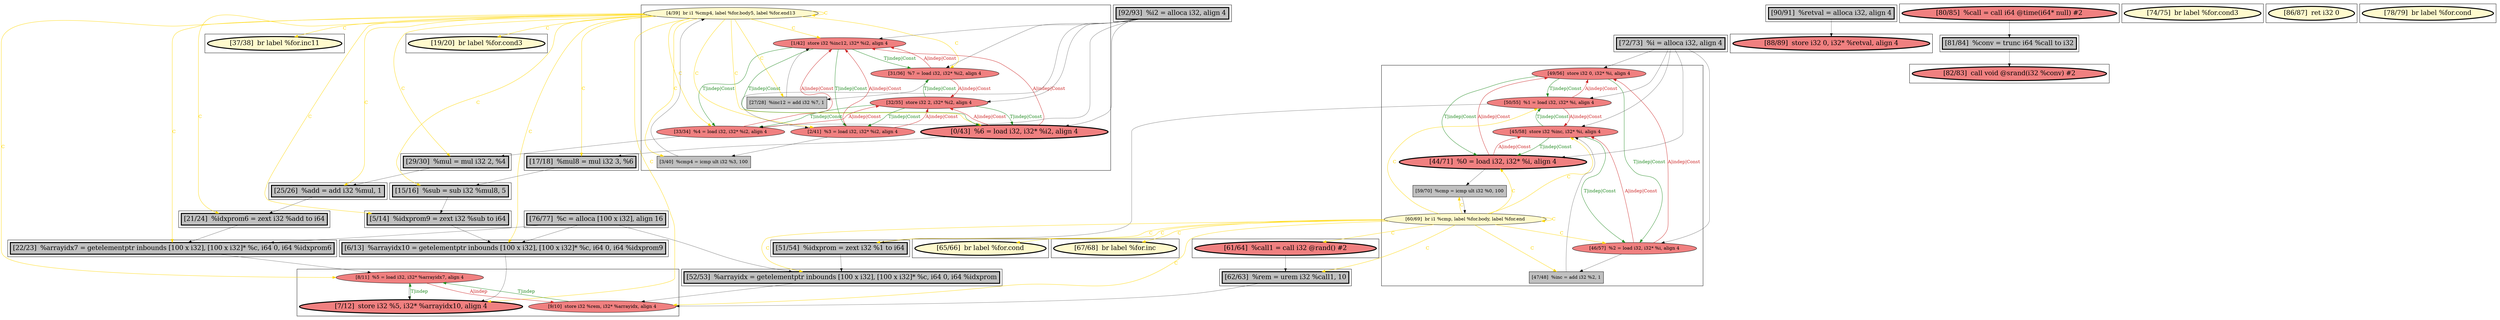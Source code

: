 
digraph G {



node187->node177 [style=solid,color=gold,label="C",penwidth=1.0,fontcolor=gold ]
node187->node182 [style=solid,color=gold,label="C",penwidth=1.0,fontcolor=gold ]
node187->node186 [style=solid,color=gold,label="C",penwidth=1.0,fontcolor=gold ]
node212->node214 [style=solid,color=forestgreen,label="T|indep|Const",penwidth=1.0,fontcolor=forestgreen ]
node214->node212 [style=solid,color=firebrick3,label="A|indep|Const",penwidth=1.0,fontcolor=firebrick3 ]
node211->node212 [style=solid,color=firebrick3,label="A|indep|Const",penwidth=1.0,fontcolor=firebrick3 ]
node183->node182 [style=solid,color=firebrick3,label="A|indep|Const",penwidth=1.0,fontcolor=firebrick3 ]
node182->node183 [style=solid,color=forestgreen,label="T|indep|Const",penwidth=1.0,fontcolor=forestgreen ]
node184->node182 [style=solid,color=firebrick3,label="A|indep|Const",penwidth=1.0,fontcolor=firebrick3 ]
node185->node184 [style=solid,color=forestgreen,label="T|indep|Const",penwidth=1.0,fontcolor=forestgreen ]
node184->node185 [style=solid,color=firebrick3,label="A|indep|Const",penwidth=1.0,fontcolor=firebrick3 ]
node208->node210 [style=solid,color=forestgreen,label="T|indep|Const",penwidth=1.0,fontcolor=forestgreen ]
node186->node182 [style=solid,color=firebrick3,label="A|indep|Const",penwidth=1.0,fontcolor=firebrick3 ]
node207->node211 [style=solid,color=gold,label="C",penwidth=1.0,fontcolor=gold ]
node215->node173 [style=solid,color=black,label="",penwidth=0.5,fontcolor=black ]
node187->node173 [style=solid,color=gold,label="C",penwidth=1.0,fontcolor=gold ]
node172->node173 [style=solid,color=forestgreen,label="T|indep",penwidth=1.0,fontcolor=forestgreen ]
node187->node175 [style=solid,color=gold,label="C",penwidth=1.0,fontcolor=gold ]
node186->node185 [style=solid,color=firebrick3,label="A|indep|Const",penwidth=1.0,fontcolor=firebrick3 ]
node187->node183 [style=solid,color=gold,label="C",penwidth=1.0,fontcolor=gold ]
node207->node207 [style=solid,color=gold,label="C",penwidth=1.0,fontcolor=gold ]
node210->node212 [style=solid,color=firebrick3,label="A|indep|Const",penwidth=1.0,fontcolor=firebrick3 ]
node180->node181 [style=solid,color=black,label="",penwidth=0.5,fontcolor=black ]
node205->node210 [style=solid,color=black,label="",penwidth=0.5,fontcolor=black ]
node207->node216 [style=solid,color=gold,label="C",penwidth=1.0,fontcolor=gold ]
node187->node187 [style=solid,color=gold,label="C",penwidth=1.0,fontcolor=gold ]
node214->node195 [style=solid,color=black,label="",penwidth=0.5,fontcolor=black ]
node207->node193 [style=solid,color=gold,label="C",penwidth=1.0,fontcolor=gold ]
node201->node215 [style=solid,color=black,label="",penwidth=0.5,fontcolor=black ]
node187->node204 [style=solid,color=gold,label="C",penwidth=1.0,fontcolor=gold ]
node207->node214 [style=solid,color=gold,label="C",penwidth=1.0,fontcolor=gold ]
node207->node188 [style=solid,color=gold,label="C",penwidth=1.0,fontcolor=gold ]
node207->node206 [style=solid,color=gold,label="C",penwidth=1.0,fontcolor=gold ]
node173->node172 [style=solid,color=black,label="",penwidth=0.5,fontcolor=black ]
node197->node192 [style=solid,color=black,label="",penwidth=0.5,fontcolor=black ]
node207->node208 [style=solid,color=gold,label="C",penwidth=1.0,fontcolor=gold ]
node187->node215 [style=solid,color=gold,label="C",penwidth=1.0,fontcolor=gold ]
node199->node198 [style=solid,color=black,label="",penwidth=0.5,fontcolor=black ]
node188->node171 [style=solid,color=black,label="",penwidth=0.5,fontcolor=black ]
node207->node217 [style=solid,color=gold,label="C",penwidth=1.0,fontcolor=gold ]
node182->node180 [style=solid,color=forestgreen,label="T|indep|Const",penwidth=1.0,fontcolor=forestgreen ]
node207->node213 [style=solid,color=gold,label="C",penwidth=1.0,fontcolor=gold ]
node212->node211 [style=solid,color=forestgreen,label="T|indep|Const",penwidth=1.0,fontcolor=forestgreen ]
node195->node188 [style=solid,color=black,label="",penwidth=0.5,fontcolor=black ]
node217->node171 [style=solid,color=black,label="",penwidth=0.5,fontcolor=black ]
node187->node172 [style=solid,color=gold,label="C",penwidth=1.0,fontcolor=gold ]
node171->node173 [style=solid,color=forestgreen,label="T|indep",penwidth=1.0,fontcolor=forestgreen ]
node187->node180 [style=solid,color=gold,label="C",penwidth=1.0,fontcolor=gold ]
node187->node197 [style=solid,color=gold,label="C",penwidth=1.0,fontcolor=gold ]
node187->node178 [style=solid,color=gold,label="C",penwidth=1.0,fontcolor=gold ]
node189->node196 [style=solid,color=black,label="",penwidth=0.5,fontcolor=black ]
node179->node182 [style=solid,color=black,label="",penwidth=0.5,fontcolor=black ]
node187->node179 [style=solid,color=gold,label="C",penwidth=1.0,fontcolor=gold ]
node185->node186 [style=solid,color=forestgreen,label="T|indep|Const",penwidth=1.0,fontcolor=forestgreen ]
node212->node210 [style=solid,color=forestgreen,label="T|indep|Const",penwidth=1.0,fontcolor=forestgreen ]
node182->node184 [style=solid,color=forestgreen,label="T|indep|Const",penwidth=1.0,fontcolor=forestgreen ]
node186->node179 [style=solid,color=black,label="",penwidth=0.5,fontcolor=black ]
node187->node174 [style=solid,color=gold,label="C",penwidth=1.0,fontcolor=gold ]
node207->node210 [style=solid,color=gold,label="C",penwidth=1.0,fontcolor=gold ]
node187->node194 [style=solid,color=gold,label="C",penwidth=1.0,fontcolor=gold ]
node183->node185 [style=solid,color=firebrick3,label="A|indep|Const",penwidth=1.0,fontcolor=firebrick3 ]
node209->node208 [style=solid,color=black,label="",penwidth=0.5,fontcolor=black ]
node180->node185 [style=solid,color=firebrick3,label="A|indep|Const",penwidth=1.0,fontcolor=firebrick3 ]
node182->node186 [style=solid,color=forestgreen,label="T|indep|Const",penwidth=1.0,fontcolor=forestgreen ]
node213->node207 [style=solid,color=black,label="",penwidth=0.5,fontcolor=black ]
node208->node214 [style=solid,color=forestgreen,label="T|indep|Const",penwidth=1.0,fontcolor=forestgreen ]
node187->node192 [style=solid,color=gold,label="C",penwidth=1.0,fontcolor=gold ]
node205->node208 [style=solid,color=black,label="",penwidth=0.5,fontcolor=black ]
node187->node176 [style=solid,color=gold,label="C",penwidth=1.0,fontcolor=gold ]
node214->node208 [style=solid,color=firebrick3,label="A|indep|Const",penwidth=1.0,fontcolor=firebrick3 ]
node205->node212 [style=solid,color=black,label="",penwidth=0.5,fontcolor=black ]
node207->node209 [style=solid,color=gold,label="C",penwidth=1.0,fontcolor=gold ]
node210->node213 [style=solid,color=black,label="",penwidth=0.5,fontcolor=black ]
node201->node188 [style=solid,color=black,label="",penwidth=0.5,fontcolor=black ]
node216->node217 [style=solid,color=black,label="",penwidth=0.5,fontcolor=black ]
node207->node195 [style=solid,color=gold,label="C",penwidth=1.0,fontcolor=gold ]
node191->node189 [style=solid,color=black,label="",penwidth=0.5,fontcolor=black ]
node208->node211 [style=solid,color=forestgreen,label="T|indep|Const",penwidth=1.0,fontcolor=forestgreen ]
node176->node175 [style=solid,color=black,label="",penwidth=0.5,fontcolor=black ]
node205->node211 [style=solid,color=black,label="",penwidth=0.5,fontcolor=black ]
node175->node174 [style=solid,color=black,label="",penwidth=0.5,fontcolor=black ]
node185->node183 [style=solid,color=forestgreen,label="T|indep|Const",penwidth=1.0,fontcolor=forestgreen ]
node194->node176 [style=solid,color=black,label="",penwidth=0.5,fontcolor=black ]
node192->node204 [style=solid,color=black,label="",penwidth=0.5,fontcolor=black ]
node190->node185 [style=solid,color=black,label="",penwidth=0.5,fontcolor=black ]
node183->node194 [style=solid,color=black,label="",penwidth=0.5,fontcolor=black ]
node180->node182 [style=solid,color=firebrick3,label="A|indep|Const",penwidth=1.0,fontcolor=firebrick3 ]
node174->node172 [style=solid,color=black,label="",penwidth=0.5,fontcolor=black ]
node210->node208 [style=solid,color=firebrick3,label="A|indep|Const",penwidth=1.0,fontcolor=firebrick3 ]
node173->node171 [style=solid,color=firebrick3,label="A|indep",penwidth=1.0,fontcolor=firebrick3 ]
node190->node180 [style=solid,color=black,label="",penwidth=0.5,fontcolor=black ]
node190->node183 [style=solid,color=black,label="",penwidth=0.5,fontcolor=black ]
node211->node209 [style=solid,color=black,label="",penwidth=0.5,fontcolor=black ]
node207->node171 [style=solid,color=gold,label="C",penwidth=1.0,fontcolor=gold ]
node184->node197 [style=solid,color=black,label="",penwidth=0.5,fontcolor=black ]
node190->node186 [style=solid,color=black,label="",penwidth=0.5,fontcolor=black ]
node190->node184 [style=solid,color=black,label="",penwidth=0.5,fontcolor=black ]
node190->node182 [style=solid,color=black,label="",penwidth=0.5,fontcolor=black ]
node185->node180 [style=solid,color=forestgreen,label="T|indep|Const",penwidth=1.0,fontcolor=forestgreen ]
node204->node215 [style=solid,color=black,label="",penwidth=0.5,fontcolor=black ]
node187->node184 [style=solid,color=gold,label="C",penwidth=1.0,fontcolor=gold ]
node205->node214 [style=solid,color=black,label="",penwidth=0.5,fontcolor=black ]
node187->node181 [style=solid,color=gold,label="C",penwidth=1.0,fontcolor=gold ]
node211->node208 [style=solid,color=firebrick3,label="A|indep|Const",penwidth=1.0,fontcolor=firebrick3 ]
node201->node174 [style=solid,color=black,label="",penwidth=0.5,fontcolor=black ]
node181->node187 [style=solid,color=black,label="",penwidth=0.5,fontcolor=black ]


subgraph cluster27 {


node215 [penwidth=3.0,fontsize=20,fillcolor=grey,label="[22/23]  %arrayidx7 = getelementptr inbounds [100 x i32], [100 x i32]* %c, i64 0, i64 %idxprom6",shape=rectangle,style=filled ]



}

subgraph cluster28 {


node216 [penwidth=3.0,fontsize=20,fillcolor=lightcoral,label="[61/64]  %call1 = call i32 @rand() #2",shape=ellipse,style=filled ]



}

subgraph cluster26 {


node214 [fillcolor=lightcoral,label="[50/55]  %1 = load i32, i32* %i, align 4",shape=ellipse,style=filled ]
node210 [penwidth=3.0,fontsize=20,fillcolor=lightcoral,label="[44/71]  %0 = load i32, i32* %i, align 4",shape=ellipse,style=filled ]
node208 [fillcolor=lightcoral,label="[45/58]  store i32 %inc, i32* %i, align 4",shape=ellipse,style=filled ]
node207 [fillcolor=lemonchiffon,label="[60/69]  br i1 %cmp, label %for.body, label %for.end",shape=ellipse,style=filled ]
node209 [fillcolor=grey,label="[47/48]  %inc = add i32 %2, 1",shape=rectangle,style=filled ]
node213 [fillcolor=grey,label="[59/70]  %cmp = icmp ult i32 %0, 100",shape=rectangle,style=filled ]
node211 [fillcolor=lightcoral,label="[46/57]  %2 = load i32, i32* %i, align 4",shape=ellipse,style=filled ]
node212 [fillcolor=lightcoral,label="[49/56]  store i32 0, i32* %i, align 4",shape=ellipse,style=filled ]



}

subgraph cluster29 {


node217 [penwidth=3.0,fontsize=20,fillcolor=grey,label="[62/63]  %rem = urem i32 %call1, 10",shape=rectangle,style=filled ]



}

subgraph cluster25 {


node206 [penwidth=3.0,fontsize=20,fillcolor=lemonchiffon,label="[67/68]  br label %for.inc",shape=ellipse,style=filled ]



}

subgraph cluster24 {


node205 [penwidth=3.0,fontsize=20,fillcolor=grey,label="[72/73]  %i = alloca i32, align 4",shape=rectangle,style=filled ]



}

subgraph cluster22 {


node203 [penwidth=3.0,fontsize=20,fillcolor=lemonchiffon,label="[74/75]  br label %for.cond3",shape=ellipse,style=filled ]



}

subgraph cluster20 {


node201 [penwidth=3.0,fontsize=20,fillcolor=grey,label="[76/77]  %c = alloca [100 x i32], align 16",shape=rectangle,style=filled ]



}

subgraph cluster18 {


node199 [penwidth=3.0,fontsize=20,fillcolor=grey,label="[90/91]  %retval = alloca i32, align 4",shape=rectangle,style=filled ]



}

subgraph cluster16 {


node197 [penwidth=3.0,fontsize=20,fillcolor=grey,label="[29/30]  %mul = mul i32 2, %4",shape=rectangle,style=filled ]



}

subgraph cluster17 {


node198 [penwidth=3.0,fontsize=20,fillcolor=lightcoral,label="[88/89]  store i32 0, i32* %retval, align 4",shape=ellipse,style=filled ]



}

subgraph cluster4 {


node177 [penwidth=3.0,fontsize=20,fillcolor=lemonchiffon,label="[19/20]  br label %for.cond3",shape=ellipse,style=filled ]



}

subgraph cluster3 {


node176 [penwidth=3.0,fontsize=20,fillcolor=grey,label="[15/16]  %sub = sub i32 %mul8, 5",shape=rectangle,style=filled ]



}

subgraph cluster2 {


node175 [penwidth=3.0,fontsize=20,fillcolor=grey,label="[5/14]  %idxprom9 = zext i32 %sub to i64",shape=rectangle,style=filled ]



}

subgraph cluster1 {


node174 [penwidth=3.0,fontsize=20,fillcolor=grey,label="[6/13]  %arrayidx10 = getelementptr inbounds [100 x i32], [100 x i32]* %c, i64 0, i64 %idxprom9",shape=rectangle,style=filled ]



}

subgraph cluster12 {


node193 [penwidth=3.0,fontsize=20,fillcolor=lemonchiffon,label="[65/66]  br label %for.cond",shape=ellipse,style=filled ]



}

subgraph cluster5 {


node178 [penwidth=3.0,fontsize=20,fillcolor=lemonchiffon,label="[37/38]  br label %for.inc11",shape=ellipse,style=filled ]



}

subgraph cluster0 {


node173 [fillcolor=lightcoral,label="[8/11]  %5 = load i32, i32* %arrayidx7, align 4",shape=ellipse,style=filled ]
node171 [fillcolor=lightcoral,label="[9/10]  store i32 %rem, i32* %arrayidx, align 4",shape=ellipse,style=filled ]
node172 [penwidth=3.0,fontsize=20,fillcolor=lightcoral,label="[7/12]  store i32 %5, i32* %arrayidx10, align 4",shape=ellipse,style=filled ]



}

subgraph cluster6 {


node187 [fillcolor=lemonchiffon,label="[4/39]  br i1 %cmp4, label %for.body5, label %for.end13",shape=ellipse,style=filled ]
node186 [fillcolor=lightcoral,label="[31/36]  %7 = load i32, i32* %i2, align 4",shape=ellipse,style=filled ]
node185 [fillcolor=lightcoral,label="[32/35]  store i32 2, i32* %i2, align 4",shape=ellipse,style=filled ]
node180 [fillcolor=lightcoral,label="[2/41]  %3 = load i32, i32* %i2, align 4",shape=ellipse,style=filled ]
node179 [fillcolor=grey,label="[27/28]  %inc12 = add i32 %7, 1",shape=rectangle,style=filled ]
node181 [fillcolor=grey,label="[3/40]  %cmp4 = icmp ult i32 %3, 100",shape=rectangle,style=filled ]
node182 [fillcolor=lightcoral,label="[1/42]  store i32 %inc12, i32* %i2, align 4",shape=ellipse,style=filled ]
node184 [fillcolor=lightcoral,label="[33/34]  %4 = load i32, i32* %i2, align 4",shape=ellipse,style=filled ]
node183 [penwidth=3.0,fontsize=20,fillcolor=lightcoral,label="[0/43]  %6 = load i32, i32* %i2, align 4",shape=ellipse,style=filled ]



}

subgraph cluster14 {


node195 [penwidth=3.0,fontsize=20,fillcolor=grey,label="[51/54]  %idxprom = zext i32 %1 to i64",shape=rectangle,style=filled ]



}

subgraph cluster7 {


node188 [penwidth=3.0,fontsize=20,fillcolor=grey,label="[52/53]  %arrayidx = getelementptr inbounds [100 x i32], [100 x i32]* %c, i64 0, i64 %idxprom",shape=rectangle,style=filled ]



}

subgraph cluster23 {


node204 [penwidth=3.0,fontsize=20,fillcolor=grey,label="[21/24]  %idxprom6 = zext i32 %add to i64",shape=rectangle,style=filled ]



}

subgraph cluster8 {


node189 [penwidth=3.0,fontsize=20,fillcolor=grey,label="[81/84]  %conv = trunc i64 %call to i32",shape=rectangle,style=filled ]



}

subgraph cluster21 {


node202 [penwidth=3.0,fontsize=20,fillcolor=lemonchiffon,label="[86/87]  ret i32 0",shape=ellipse,style=filled ]



}

subgraph cluster9 {


node190 [penwidth=3.0,fontsize=20,fillcolor=grey,label="[92/93]  %i2 = alloca i32, align 4",shape=rectangle,style=filled ]



}

subgraph cluster19 {


node200 [penwidth=3.0,fontsize=20,fillcolor=lemonchiffon,label="[78/79]  br label %for.cond",shape=ellipse,style=filled ]



}

subgraph cluster10 {


node191 [penwidth=3.0,fontsize=20,fillcolor=lightcoral,label="[80/85]  %call = call i64 @time(i64* null) #2",shape=ellipse,style=filled ]



}

subgraph cluster11 {


node192 [penwidth=3.0,fontsize=20,fillcolor=grey,label="[25/26]  %add = add i32 %mul, 1",shape=rectangle,style=filled ]



}

subgraph cluster13 {


node194 [penwidth=3.0,fontsize=20,fillcolor=grey,label="[17/18]  %mul8 = mul i32 3, %6",shape=rectangle,style=filled ]



}

subgraph cluster15 {


node196 [penwidth=3.0,fontsize=20,fillcolor=lightcoral,label="[82/83]  call void @srand(i32 %conv) #2",shape=ellipse,style=filled ]



}

}
